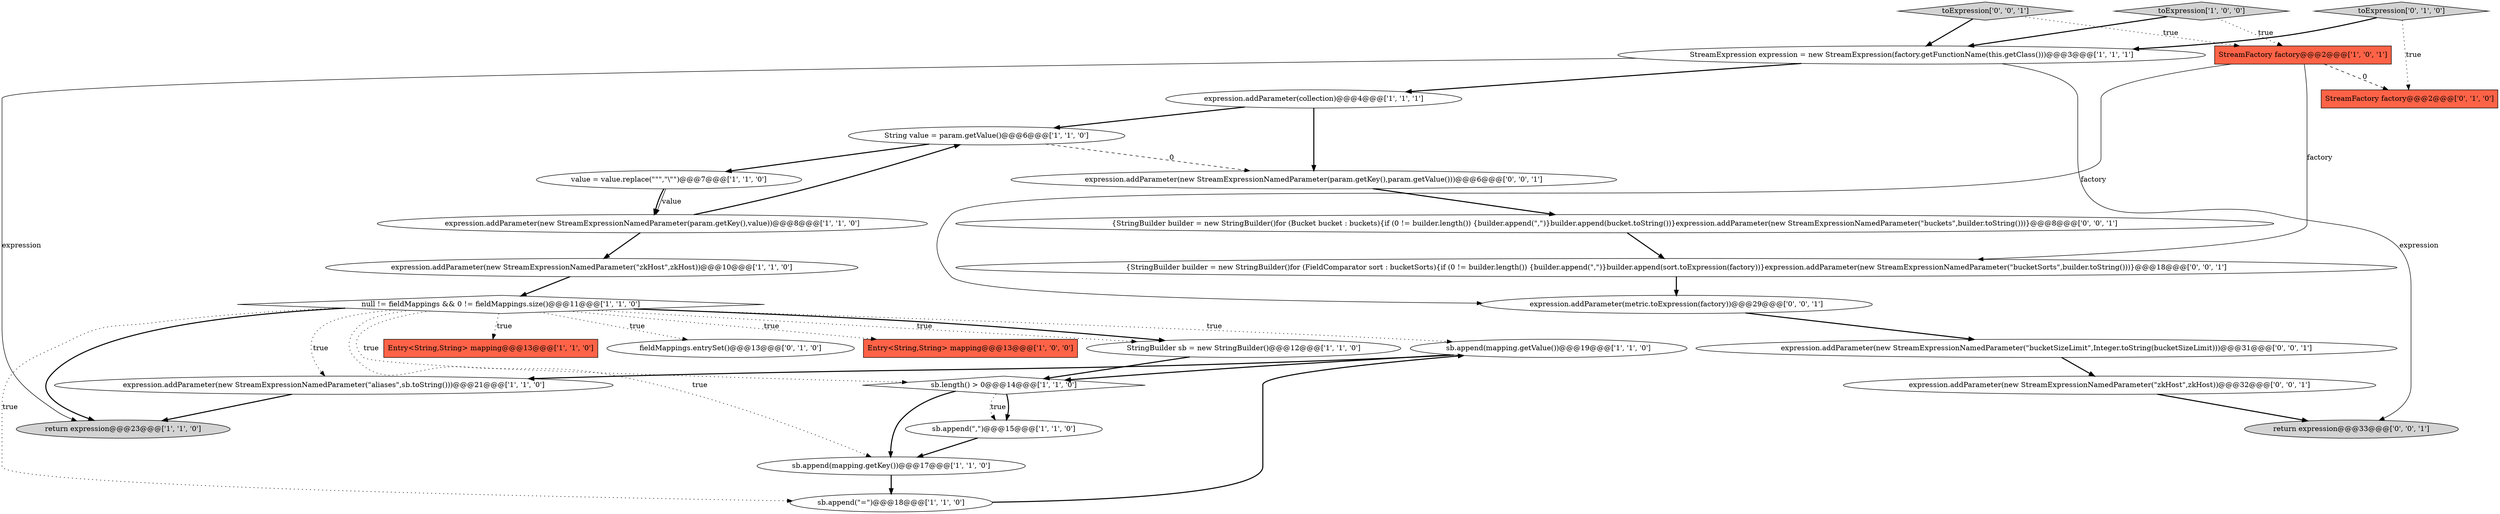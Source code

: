 digraph {
2 [style = filled, label = "null != fieldMappings && 0 != fieldMappings.size()@@@11@@@['1', '1', '0']", fillcolor = white, shape = diamond image = "AAA0AAABBB1BBB"];
3 [style = filled, label = "String value = param.getValue()@@@6@@@['1', '1', '0']", fillcolor = white, shape = ellipse image = "AAA0AAABBB1BBB"];
24 [style = filled, label = "expression.addParameter(metric.toExpression(factory))@@@29@@@['0', '0', '1']", fillcolor = white, shape = ellipse image = "AAA0AAABBB3BBB"];
26 [style = filled, label = "toExpression['0', '0', '1']", fillcolor = lightgray, shape = diamond image = "AAA0AAABBB3BBB"];
25 [style = filled, label = "expression.addParameter(new StreamExpressionNamedParameter(\"zkHost\",zkHost))@@@32@@@['0', '0', '1']", fillcolor = white, shape = ellipse image = "AAA0AAABBB3BBB"];
17 [style = filled, label = "expression.addParameter(new StreamExpressionNamedParameter(param.getKey(),value))@@@8@@@['1', '1', '0']", fillcolor = white, shape = ellipse image = "AAA0AAABBB1BBB"];
27 [style = filled, label = "{StringBuilder builder = new StringBuilder()for (FieldComparator sort : bucketSorts){if (0 != builder.length()) {builder.append(\",\")}builder.append(sort.toExpression(factory))}expression.addParameter(new StreamExpressionNamedParameter(\"bucketSorts\",builder.toString()))}@@@18@@@['0', '0', '1']", fillcolor = white, shape = ellipse image = "AAA0AAABBB3BBB"];
5 [style = filled, label = "sb.append(mapping.getValue())@@@19@@@['1', '1', '0']", fillcolor = white, shape = ellipse image = "AAA0AAABBB1BBB"];
9 [style = filled, label = "expression.addParameter(new StreamExpressionNamedParameter(\"aliases\",sb.toString()))@@@21@@@['1', '1', '0']", fillcolor = white, shape = ellipse image = "AAA0AAABBB1BBB"];
23 [style = filled, label = "return expression@@@33@@@['0', '0', '1']", fillcolor = lightgray, shape = ellipse image = "AAA0AAABBB3BBB"];
28 [style = filled, label = "expression.addParameter(new StreamExpressionNamedParameter(param.getKey(),param.getValue()))@@@6@@@['0', '0', '1']", fillcolor = white, shape = ellipse image = "AAA0AAABBB3BBB"];
10 [style = filled, label = "Entry<String,String> mapping@@@13@@@['1', '1', '0']", fillcolor = tomato, shape = box image = "AAA0AAABBB1BBB"];
15 [style = filled, label = "StringBuilder sb = new StringBuilder()@@@12@@@['1', '1', '0']", fillcolor = white, shape = ellipse image = "AAA0AAABBB1BBB"];
19 [style = filled, label = "fieldMappings.entrySet()@@@13@@@['0', '1', '0']", fillcolor = white, shape = ellipse image = "AAA0AAABBB2BBB"];
4 [style = filled, label = "sb.append(mapping.getKey())@@@17@@@['1', '1', '0']", fillcolor = white, shape = ellipse image = "AAA0AAABBB1BBB"];
20 [style = filled, label = "toExpression['0', '1', '0']", fillcolor = lightgray, shape = diamond image = "AAA0AAABBB2BBB"];
22 [style = filled, label = "{StringBuilder builder = new StringBuilder()for (Bucket bucket : buckets){if (0 != builder.length()) {builder.append(\",\")}builder.append(bucket.toString())}expression.addParameter(new StreamExpressionNamedParameter(\"buckets\",builder.toString()))}@@@8@@@['0', '0', '1']", fillcolor = white, shape = ellipse image = "AAA0AAABBB3BBB"];
6 [style = filled, label = "return expression@@@23@@@['1', '1', '0']", fillcolor = lightgray, shape = ellipse image = "AAA0AAABBB1BBB"];
13 [style = filled, label = "toExpression['1', '0', '0']", fillcolor = lightgray, shape = diamond image = "AAA0AAABBB1BBB"];
0 [style = filled, label = "Entry<String,String> mapping@@@13@@@['1', '0', '0']", fillcolor = tomato, shape = box image = "AAA0AAABBB1BBB"];
16 [style = filled, label = "StreamExpression expression = new StreamExpression(factory.getFunctionName(this.getClass()))@@@3@@@['1', '1', '1']", fillcolor = white, shape = ellipse image = "AAA0AAABBB1BBB"];
18 [style = filled, label = "expression.addParameter(new StreamExpressionNamedParameter(\"zkHost\",zkHost))@@@10@@@['1', '1', '0']", fillcolor = white, shape = ellipse image = "AAA0AAABBB1BBB"];
8 [style = filled, label = "sb.append(\",\")@@@15@@@['1', '1', '0']", fillcolor = white, shape = ellipse image = "AAA0AAABBB1BBB"];
7 [style = filled, label = "sb.length() > 0@@@14@@@['1', '1', '0']", fillcolor = white, shape = diamond image = "AAA0AAABBB1BBB"];
12 [style = filled, label = "expression.addParameter(collection)@@@4@@@['1', '1', '1']", fillcolor = white, shape = ellipse image = "AAA0AAABBB1BBB"];
1 [style = filled, label = "value = value.replace(\"\"\",\"\\\"\")@@@7@@@['1', '1', '0']", fillcolor = white, shape = ellipse image = "AAA0AAABBB1BBB"];
21 [style = filled, label = "StreamFactory factory@@@2@@@['0', '1', '0']", fillcolor = tomato, shape = box image = "AAA1AAABBB2BBB"];
29 [style = filled, label = "expression.addParameter(new StreamExpressionNamedParameter(\"bucketSizeLimit\",Integer.toString(bucketSizeLimit)))@@@31@@@['0', '0', '1']", fillcolor = white, shape = ellipse image = "AAA0AAABBB3BBB"];
11 [style = filled, label = "sb.append(\"=\")@@@18@@@['1', '1', '0']", fillcolor = white, shape = ellipse image = "AAA0AAABBB1BBB"];
14 [style = filled, label = "StreamFactory factory@@@2@@@['1', '0', '1']", fillcolor = tomato, shape = box image = "AAA0AAABBB1BBB"];
25->23 [style = bold, label=""];
2->11 [style = dotted, label="true"];
12->28 [style = bold, label=""];
7->8 [style = bold, label=""];
2->4 [style = dotted, label="true"];
16->23 [style = solid, label="expression"];
14->24 [style = solid, label="factory"];
18->2 [style = bold, label=""];
8->4 [style = bold, label=""];
20->16 [style = bold, label=""];
26->16 [style = bold, label=""];
20->21 [style = dotted, label="true"];
7->8 [style = dotted, label="true"];
2->9 [style = dotted, label="true"];
4->11 [style = bold, label=""];
22->27 [style = bold, label=""];
2->5 [style = dotted, label="true"];
14->27 [style = solid, label="factory"];
17->3 [style = bold, label=""];
5->9 [style = bold, label=""];
15->7 [style = bold, label=""];
29->25 [style = bold, label=""];
3->1 [style = bold, label=""];
2->10 [style = dotted, label="true"];
9->6 [style = bold, label=""];
16->12 [style = bold, label=""];
28->22 [style = bold, label=""];
1->17 [style = solid, label="value"];
27->24 [style = bold, label=""];
2->15 [style = dotted, label="true"];
26->14 [style = dotted, label="true"];
3->28 [style = dashed, label="0"];
7->4 [style = bold, label=""];
12->3 [style = bold, label=""];
13->16 [style = bold, label=""];
14->21 [style = dashed, label="0"];
1->17 [style = bold, label=""];
2->6 [style = bold, label=""];
2->0 [style = dotted, label="true"];
24->29 [style = bold, label=""];
16->6 [style = solid, label="expression"];
13->14 [style = dotted, label="true"];
2->19 [style = dotted, label="true"];
2->15 [style = bold, label=""];
5->7 [style = bold, label=""];
2->7 [style = dotted, label="true"];
11->5 [style = bold, label=""];
17->18 [style = bold, label=""];
}
